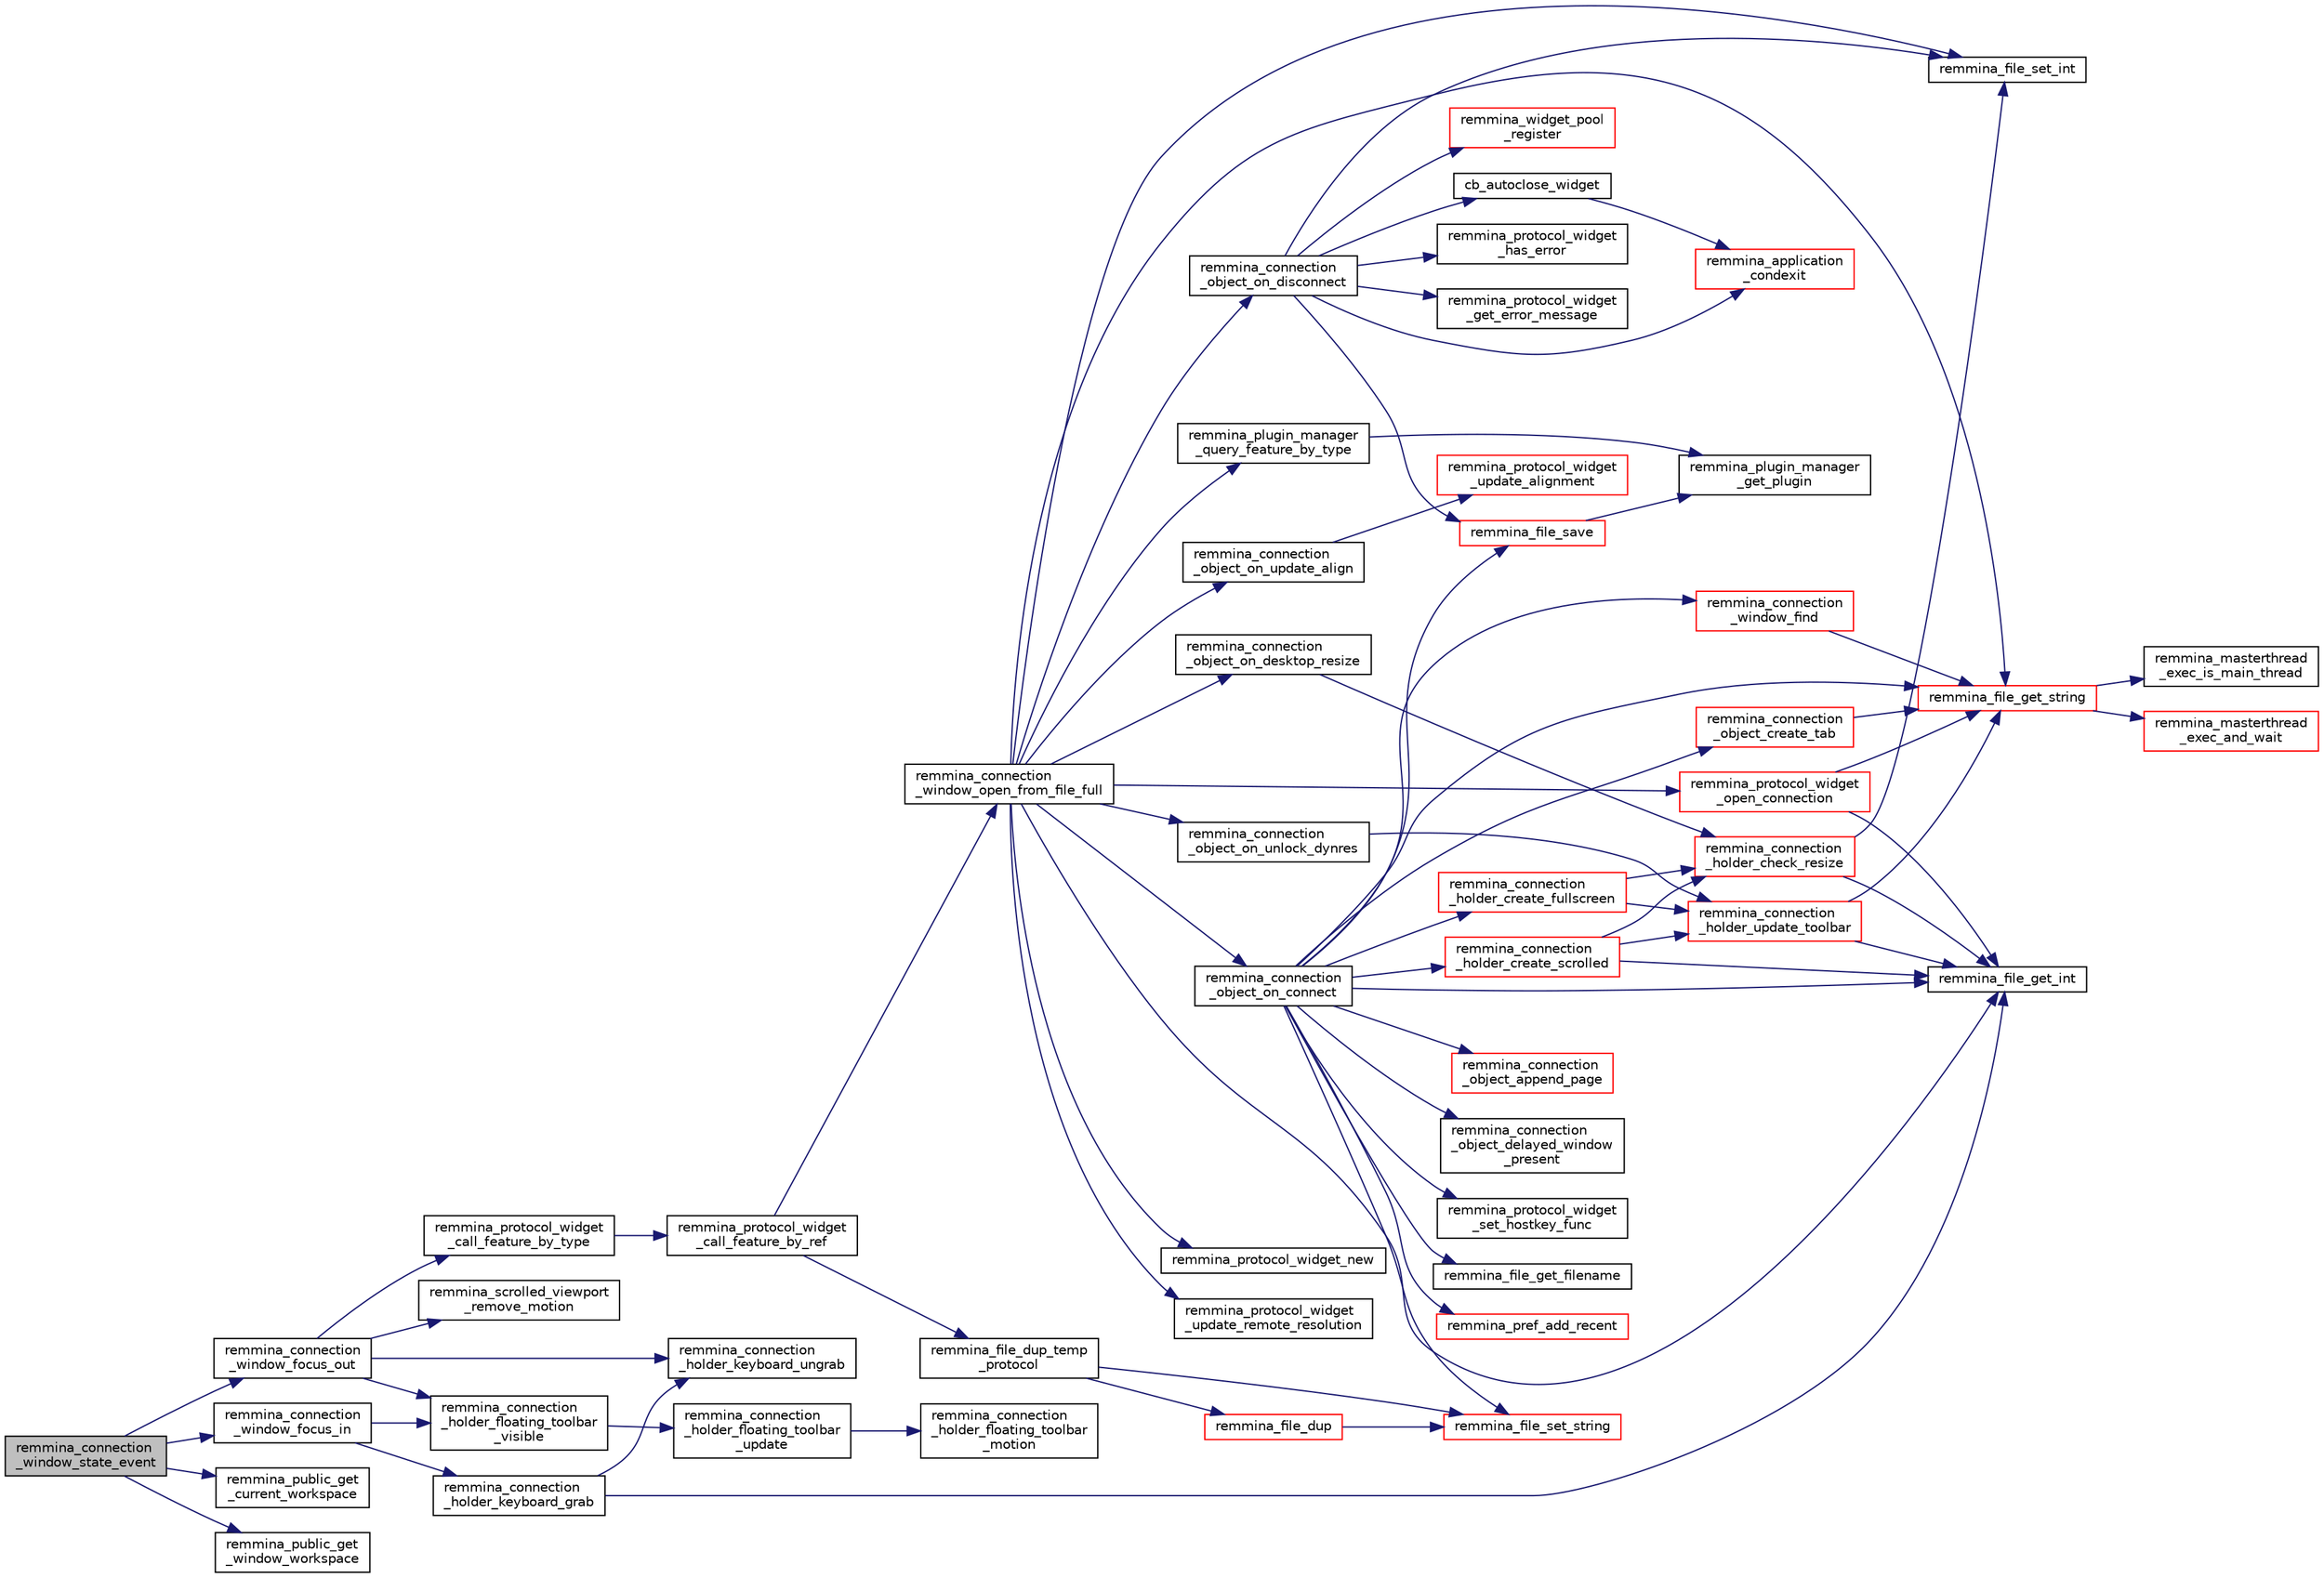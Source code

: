 digraph "remmina_connection_window_state_event"
{
  edge [fontname="Helvetica",fontsize="10",labelfontname="Helvetica",labelfontsize="10"];
  node [fontname="Helvetica",fontsize="10",shape=record];
  rankdir="LR";
  Node15823 [label="remmina_connection\l_window_state_event",height=0.2,width=0.4,color="black", fillcolor="grey75", style="filled", fontcolor="black"];
  Node15823 -> Node15824 [color="midnightblue",fontsize="10",style="solid",fontname="Helvetica"];
  Node15824 [label="remmina_connection\l_window_focus_in",height=0.2,width=0.4,color="black", fillcolor="white", style="filled",URL="$remmina__connection__window_8c.html#a6f4427665eeef5af2091621c1e89b589"];
  Node15824 -> Node15825 [color="midnightblue",fontsize="10",style="solid",fontname="Helvetica"];
  Node15825 [label="remmina_connection\l_holder_floating_toolbar\l_visible",height=0.2,width=0.4,color="black", fillcolor="white", style="filled",URL="$remmina__connection__window_8c.html#aab1db8671426ff3a525451b96479c4f2"];
  Node15825 -> Node15826 [color="midnightblue",fontsize="10",style="solid",fontname="Helvetica"];
  Node15826 [label="remmina_connection\l_holder_floating_toolbar\l_update",height=0.2,width=0.4,color="black", fillcolor="white", style="filled",URL="$remmina__connection__window_8c.html#a2b7b33331e6fe8c8c70be62038f9f5ea"];
  Node15826 -> Node15827 [color="midnightblue",fontsize="10",style="solid",fontname="Helvetica"];
  Node15827 [label="remmina_connection\l_holder_floating_toolbar\l_motion",height=0.2,width=0.4,color="black", fillcolor="white", style="filled",URL="$remmina__connection__window_8c.html#a0a92f6f998590a56e44964f0345f942b"];
  Node15824 -> Node15828 [color="midnightblue",fontsize="10",style="solid",fontname="Helvetica"];
  Node15828 [label="remmina_connection\l_holder_keyboard_grab",height=0.2,width=0.4,color="black", fillcolor="white", style="filled",URL="$remmina__connection__window_8c.html#a6bcba3905245597b6393bbdc8a210e3d"];
  Node15828 -> Node15829 [color="midnightblue",fontsize="10",style="solid",fontname="Helvetica"];
  Node15829 [label="remmina_file_get_int",height=0.2,width=0.4,color="black", fillcolor="white", style="filled",URL="$remmina__file_8c.html#a4884356c195dcfb4ceacf641a1e74e66"];
  Node15828 -> Node15830 [color="midnightblue",fontsize="10",style="solid",fontname="Helvetica"];
  Node15830 [label="remmina_connection\l_holder_keyboard_ungrab",height=0.2,width=0.4,color="black", fillcolor="white", style="filled",URL="$remmina__connection__window_8c.html#af137217cf6ef1ea58f40781f54fd8fe9"];
  Node15823 -> Node15831 [color="midnightblue",fontsize="10",style="solid",fontname="Helvetica"];
  Node15831 [label="remmina_connection\l_window_focus_out",height=0.2,width=0.4,color="black", fillcolor="white", style="filled",URL="$remmina__connection__window_8c.html#a8c242e0a7ee57ed79099c330d696b43f"];
  Node15831 -> Node15830 [color="midnightblue",fontsize="10",style="solid",fontname="Helvetica"];
  Node15831 -> Node15825 [color="midnightblue",fontsize="10",style="solid",fontname="Helvetica"];
  Node15831 -> Node15832 [color="midnightblue",fontsize="10",style="solid",fontname="Helvetica"];
  Node15832 [label="remmina_scrolled_viewport\l_remove_motion",height=0.2,width=0.4,color="black", fillcolor="white", style="filled",URL="$remmina__scrolled__viewport_8c.html#a0ba56f429a9c1ec05b093f5f78be692c"];
  Node15831 -> Node15833 [color="midnightblue",fontsize="10",style="solid",fontname="Helvetica"];
  Node15833 [label="remmina_protocol_widget\l_call_feature_by_type",height=0.2,width=0.4,color="black", fillcolor="white", style="filled",URL="$remmina__protocol__widget_8c.html#a6a630e96e5b914d60d678ae8eaad4cd9"];
  Node15833 -> Node15834 [color="midnightblue",fontsize="10",style="solid",fontname="Helvetica"];
  Node15834 [label="remmina_protocol_widget\l_call_feature_by_ref",height=0.2,width=0.4,color="black", fillcolor="white", style="filled",URL="$remmina__protocol__widget_8c.html#a605b69a9aa4393024369cc5070488692"];
  Node15834 -> Node15835 [color="midnightblue",fontsize="10",style="solid",fontname="Helvetica"];
  Node15835 [label="remmina_connection\l_window_open_from_file_full",height=0.2,width=0.4,color="black", fillcolor="white", style="filled",URL="$remmina__connection__window_8c.html#adbf2b670ca3bae96a99cb0b36021a961"];
  Node15835 -> Node15836 [color="midnightblue",fontsize="10",style="solid",fontname="Helvetica"];
  Node15836 [label="remmina_protocol_widget_new",height=0.2,width=0.4,color="black", fillcolor="white", style="filled",URL="$remmina__protocol__widget_8c.html#a5c2137462d3168e90c812f1ce75a6e62"];
  Node15835 -> Node15837 [color="midnightblue",fontsize="10",style="solid",fontname="Helvetica"];
  Node15837 [label="remmina_protocol_widget\l_update_remote_resolution",height=0.2,width=0.4,color="black", fillcolor="white", style="filled",URL="$remmina__protocol__widget_8c.html#a75c70486dec7682aeccaab235e65f6a1"];
  Node15835 -> Node15829 [color="midnightblue",fontsize="10",style="solid",fontname="Helvetica"];
  Node15835 -> Node15838 [color="midnightblue",fontsize="10",style="solid",fontname="Helvetica"];
  Node15838 [label="remmina_connection\l_object_on_connect",height=0.2,width=0.4,color="black", fillcolor="white", style="filled",URL="$remmina__connection__window_8c.html#a0ad685a873ecef95ec13caba17e0c22e"];
  Node15838 -> Node15839 [color="midnightblue",fontsize="10",style="solid",fontname="Helvetica"];
  Node15839 [label="remmina_connection\l_window_find",height=0.2,width=0.4,color="red", fillcolor="white", style="filled",URL="$remmina__connection__window_8c.html#ae73329eababe2888df3ace5c2b94b410"];
  Node15839 -> Node15840 [color="midnightblue",fontsize="10",style="solid",fontname="Helvetica"];
  Node15840 [label="remmina_file_get_string",height=0.2,width=0.4,color="red", fillcolor="white", style="filled",URL="$remmina__file_8c.html#a8eb1b213d9d08c6ad13683ce05f4355e"];
  Node15840 -> Node15841 [color="midnightblue",fontsize="10",style="solid",fontname="Helvetica"];
  Node15841 [label="remmina_masterthread\l_exec_is_main_thread",height=0.2,width=0.4,color="black", fillcolor="white", style="filled",URL="$remmina__masterthread__exec_8c.html#a3a52e863a3a3da6da6bb5d36c13b7ff4"];
  Node15840 -> Node15842 [color="midnightblue",fontsize="10",style="solid",fontname="Helvetica"];
  Node15842 [label="remmina_masterthread\l_exec_and_wait",height=0.2,width=0.4,color="red", fillcolor="white", style="filled",URL="$remmina__masterthread__exec_8c.html#a14628c2470cac50e87916a70ea05c97d"];
  Node15838 -> Node15910 [color="midnightblue",fontsize="10",style="solid",fontname="Helvetica"];
  Node15910 [label="remmina_protocol_widget\l_set_hostkey_func",height=0.2,width=0.4,color="black", fillcolor="white", style="filled",URL="$remmina__protocol__widget_8c.html#a9e77e4da16282ef5413f57b124038bff"];
  Node15838 -> Node15882 [color="midnightblue",fontsize="10",style="solid",fontname="Helvetica"];
  Node15882 [label="remmina_file_get_filename",height=0.2,width=0.4,color="black", fillcolor="white", style="filled",URL="$remmina__file_8c.html#ad1e4f3a0f64cd98e301044b6c38a1f1d"];
  Node15838 -> Node15911 [color="midnightblue",fontsize="10",style="solid",fontname="Helvetica"];
  Node15911 [label="remmina_pref_add_recent",height=0.2,width=0.4,color="red", fillcolor="white", style="filled",URL="$remmina__pref_8c.html#ab9e75c6bf39aa93a87d421fc3d742d60"];
  Node15838 -> Node15840 [color="midnightblue",fontsize="10",style="solid",fontname="Helvetica"];
  Node15838 -> Node15846 [color="midnightblue",fontsize="10",style="solid",fontname="Helvetica"];
  Node15846 [label="remmina_file_set_string",height=0.2,width=0.4,color="red", fillcolor="white", style="filled",URL="$remmina__file_8c.html#a85ca1ca2d0bf9ef29e490c6f4527a954"];
  Node15838 -> Node15849 [color="midnightblue",fontsize="10",style="solid",fontname="Helvetica"];
  Node15849 [label="remmina_file_save",height=0.2,width=0.4,color="red", fillcolor="white", style="filled",URL="$remmina__file_8c.html#a8c893a5deec9bc446bd89cc9973416c7"];
  Node15849 -> Node15851 [color="midnightblue",fontsize="10",style="solid",fontname="Helvetica"];
  Node15851 [label="remmina_plugin_manager\l_get_plugin",height=0.2,width=0.4,color="black", fillcolor="white", style="filled",URL="$remmina__plugin__manager_8c.html#a3872c8656a8a3d5147bcc603471c1932"];
  Node15838 -> Node15829 [color="midnightblue",fontsize="10",style="solid",fontname="Helvetica"];
  Node15838 -> Node15917 [color="midnightblue",fontsize="10",style="solid",fontname="Helvetica"];
  Node15917 [label="remmina_connection\l_holder_create_fullscreen",height=0.2,width=0.4,color="red", fillcolor="white", style="filled",URL="$remmina__connection__window_8c.html#ae67ca4d276339723c1ff87fc224eaccf"];
  Node15917 -> Node16029 [color="midnightblue",fontsize="10",style="solid",fontname="Helvetica"];
  Node16029 [label="remmina_connection\l_holder_update_toolbar",height=0.2,width=0.4,color="red", fillcolor="white", style="filled",URL="$remmina__connection__window_8c.html#a1b31d50e3792f41f4f78c1dbc1c5b27c"];
  Node16029 -> Node15829 [color="midnightblue",fontsize="10",style="solid",fontname="Helvetica"];
  Node16029 -> Node15840 [color="midnightblue",fontsize="10",style="solid",fontname="Helvetica"];
  Node15917 -> Node15942 [color="midnightblue",fontsize="10",style="solid",fontname="Helvetica"];
  Node15942 [label="remmina_connection\l_holder_check_resize",height=0.2,width=0.4,color="red", fillcolor="white", style="filled",URL="$remmina__connection__window_8c.html#adf48e258e535235d29c9638333488920"];
  Node15942 -> Node15829 [color="midnightblue",fontsize="10",style="solid",fontname="Helvetica"];
  Node15942 -> Node15941 [color="midnightblue",fontsize="10",style="solid",fontname="Helvetica"];
  Node15941 [label="remmina_file_set_int",height=0.2,width=0.4,color="black", fillcolor="white", style="filled",URL="$remmina__file_8c.html#af153b0d289ac93f6ecdaa15d5f3b9b8c"];
  Node15838 -> Node15956 [color="midnightblue",fontsize="10",style="solid",fontname="Helvetica"];
  Node15956 [label="remmina_connection\l_holder_create_scrolled",height=0.2,width=0.4,color="red", fillcolor="white", style="filled",URL="$remmina__connection__window_8c.html#a57b3656c37df65d276ddd50a16906dc7"];
  Node15956 -> Node15829 [color="midnightblue",fontsize="10",style="solid",fontname="Helvetica"];
  Node15956 -> Node16029 [color="midnightblue",fontsize="10",style="solid",fontname="Helvetica"];
  Node15956 -> Node15942 [color="midnightblue",fontsize="10",style="solid",fontname="Helvetica"];
  Node15838 -> Node16018 [color="midnightblue",fontsize="10",style="solid",fontname="Helvetica"];
  Node16018 [label="remmina_connection\l_object_create_tab",height=0.2,width=0.4,color="red", fillcolor="white", style="filled",URL="$remmina__connection__window_8c.html#a888c4dd031e9366a3284cb34351865aa"];
  Node16018 -> Node15840 [color="midnightblue",fontsize="10",style="solid",fontname="Helvetica"];
  Node15838 -> Node16020 [color="midnightblue",fontsize="10",style="solid",fontname="Helvetica"];
  Node16020 [label="remmina_connection\l_object_append_page",height=0.2,width=0.4,color="red", fillcolor="white", style="filled",URL="$remmina__connection__window_8c.html#ac06b41c974d5cfc6277f50b617a550bb"];
  Node15838 -> Node16046 [color="midnightblue",fontsize="10",style="solid",fontname="Helvetica"];
  Node16046 [label="remmina_connection\l_object_delayed_window\l_present",height=0.2,width=0.4,color="black", fillcolor="white", style="filled",URL="$remmina__connection__window_8c.html#afd1bfcfb4c203544904a85aba87d4c88"];
  Node15835 -> Node16047 [color="midnightblue",fontsize="10",style="solid",fontname="Helvetica"];
  Node16047 [label="remmina_connection\l_object_on_disconnect",height=0.2,width=0.4,color="black", fillcolor="white", style="filled",URL="$remmina__connection__window_8c.html#ad6ea67e2303625444fb4936a114e82df"];
  Node16047 -> Node15941 [color="midnightblue",fontsize="10",style="solid",fontname="Helvetica"];
  Node16047 -> Node15849 [color="midnightblue",fontsize="10",style="solid",fontname="Helvetica"];
  Node16047 -> Node16048 [color="midnightblue",fontsize="10",style="solid",fontname="Helvetica"];
  Node16048 [label="remmina_protocol_widget\l_has_error",height=0.2,width=0.4,color="black", fillcolor="white", style="filled",URL="$remmina__protocol__widget_8c.html#aab2f304822ccfd4979854ef1afd81771"];
  Node16047 -> Node16049 [color="midnightblue",fontsize="10",style="solid",fontname="Helvetica"];
  Node16049 [label="remmina_protocol_widget\l_get_error_message",height=0.2,width=0.4,color="black", fillcolor="white", style="filled",URL="$remmina__protocol__widget_8c.html#a0aa0f7d6c411f9061892848ffb558877"];
  Node16047 -> Node16050 [color="midnightblue",fontsize="10",style="solid",fontname="Helvetica"];
  Node16050 [label="cb_autoclose_widget",height=0.2,width=0.4,color="black", fillcolor="white", style="filled",URL="$remmina__connection__window_8c.html#a6d866a05da5d47a9342d4c87dbf70863"];
  Node16050 -> Node16051 [color="midnightblue",fontsize="10",style="solid",fontname="Helvetica"];
  Node16051 [label="remmina_application\l_condexit",height=0.2,width=0.4,color="red", fillcolor="white", style="filled",URL="$remmina__exec_8c.html#aaa67e07e2426828d7e7b9b30d2038d31"];
  Node16047 -> Node16072 [color="midnightblue",fontsize="10",style="solid",fontname="Helvetica"];
  Node16072 [label="remmina_widget_pool\l_register",height=0.2,width=0.4,color="red", fillcolor="white", style="filled",URL="$remmina__widget__pool_8c.html#ae3c9c9853eb5bedbfeadbfac1d495b95"];
  Node16047 -> Node16051 [color="midnightblue",fontsize="10",style="solid",fontname="Helvetica"];
  Node15835 -> Node16074 [color="midnightblue",fontsize="10",style="solid",fontname="Helvetica"];
  Node16074 [label="remmina_connection\l_object_on_desktop_resize",height=0.2,width=0.4,color="black", fillcolor="white", style="filled",URL="$remmina__connection__window_8c.html#a3bb0386b166904eb00902d08d6c959a5"];
  Node16074 -> Node15942 [color="midnightblue",fontsize="10",style="solid",fontname="Helvetica"];
  Node15835 -> Node16075 [color="midnightblue",fontsize="10",style="solid",fontname="Helvetica"];
  Node16075 [label="remmina_connection\l_object_on_update_align",height=0.2,width=0.4,color="black", fillcolor="white", style="filled",URL="$remmina__connection__window_8c.html#a0872efe4b1084b17bab7ac962920c3e9"];
  Node16075 -> Node15979 [color="midnightblue",fontsize="10",style="solid",fontname="Helvetica"];
  Node15979 [label="remmina_protocol_widget\l_update_alignment",height=0.2,width=0.4,color="red", fillcolor="white", style="filled",URL="$remmina__connection__window_8c.html#ab7dc553cbd2005feb77163cf79f48f6d"];
  Node15835 -> Node16076 [color="midnightblue",fontsize="10",style="solid",fontname="Helvetica"];
  Node16076 [label="remmina_connection\l_object_on_unlock_dynres",height=0.2,width=0.4,color="black", fillcolor="white", style="filled",URL="$remmina__connection__window_8c.html#a0cffd168e21bdd3d9469ca2e86e19c31"];
  Node16076 -> Node16029 [color="midnightblue",fontsize="10",style="solid",fontname="Helvetica"];
  Node15835 -> Node16077 [color="midnightblue",fontsize="10",style="solid",fontname="Helvetica"];
  Node16077 [label="remmina_plugin_manager\l_query_feature_by_type",height=0.2,width=0.4,color="black", fillcolor="white", style="filled",URL="$remmina__plugin__manager_8c.html#a1668951fd7067f2c405e001836855080"];
  Node16077 -> Node15851 [color="midnightblue",fontsize="10",style="solid",fontname="Helvetica"];
  Node15835 -> Node15840 [color="midnightblue",fontsize="10",style="solid",fontname="Helvetica"];
  Node15835 -> Node15941 [color="midnightblue",fontsize="10",style="solid",fontname="Helvetica"];
  Node15835 -> Node16078 [color="midnightblue",fontsize="10",style="solid",fontname="Helvetica"];
  Node16078 [label="remmina_protocol_widget\l_open_connection",height=0.2,width=0.4,color="red", fillcolor="white", style="filled",URL="$remmina__protocol__widget_8c.html#aeffcbd7db351d4cacd7c8ba801ea2c37"];
  Node16078 -> Node15829 [color="midnightblue",fontsize="10",style="solid",fontname="Helvetica"];
  Node16078 -> Node15840 [color="midnightblue",fontsize="10",style="solid",fontname="Helvetica"];
  Node15834 -> Node16084 [color="midnightblue",fontsize="10",style="solid",fontname="Helvetica"];
  Node16084 [label="remmina_file_dup_temp\l_protocol",height=0.2,width=0.4,color="black", fillcolor="white", style="filled",URL="$remmina__file_8c.html#a52a0986eaf54c9e606ce9cdf8bb57e60"];
  Node16084 -> Node16085 [color="midnightblue",fontsize="10",style="solid",fontname="Helvetica"];
  Node16085 [label="remmina_file_dup",height=0.2,width=0.4,color="red", fillcolor="white", style="filled",URL="$remmina__file_8c.html#a3fb992fced83e0f1c4e4e3c8d2206be5"];
  Node16085 -> Node15846 [color="midnightblue",fontsize="10",style="solid",fontname="Helvetica"];
  Node16084 -> Node15846 [color="midnightblue",fontsize="10",style="solid",fontname="Helvetica"];
  Node15823 -> Node16086 [color="midnightblue",fontsize="10",style="solid",fontname="Helvetica"];
  Node16086 [label="remmina_public_get\l_current_workspace",height=0.2,width=0.4,color="black", fillcolor="white", style="filled",URL="$remmina__public_8c.html#a7ff5e5c4dabc3fb001125a6da14ad758"];
  Node15823 -> Node16087 [color="midnightblue",fontsize="10",style="solid",fontname="Helvetica"];
  Node16087 [label="remmina_public_get\l_window_workspace",height=0.2,width=0.4,color="black", fillcolor="white", style="filled",URL="$remmina__public_8c.html#a9c0688cfe4ec55f8b563943aab570b25"];
}
